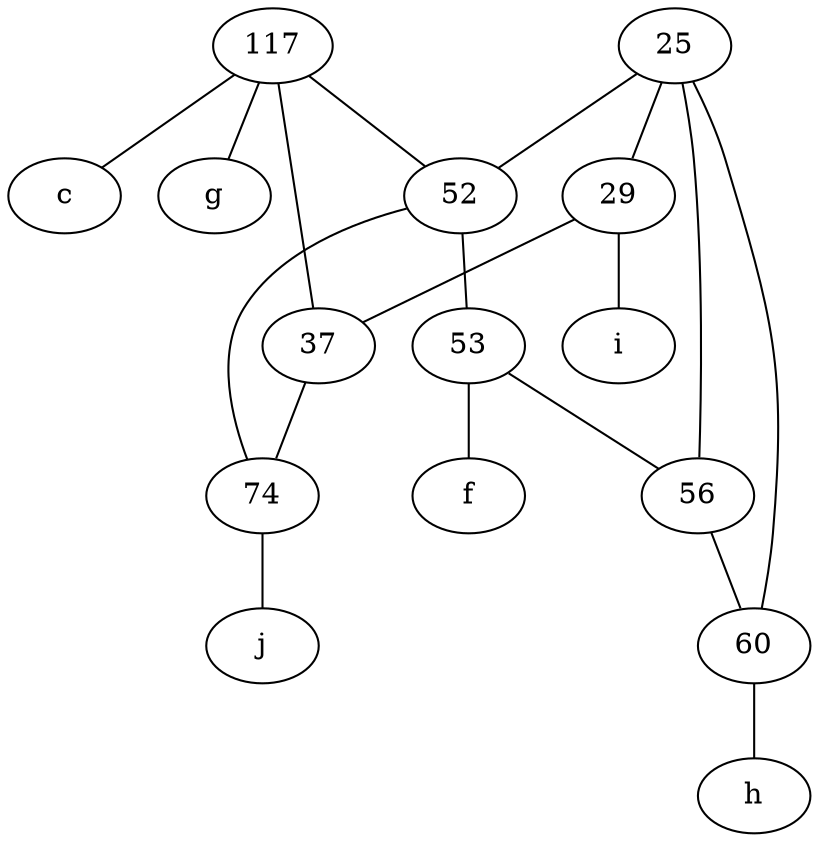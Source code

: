 graph {
	node [labelfontsize=50]
	j [pos="11.25,75.76667!"]
	37 [pos="12.86667,74.88333!"]
	c [pos="9.48333,76.31667!"]
	74 [pos="11.25,75.76667!"]
	g [pos="8.88333,76.6!"]
	h [pos="21.23333,81.63333!"]
	i [pos="15.48333,73.83333!"]
	52 [pos="12.97623,77.60329!"]
	53 [pos="13.13333,78.13333!"]
	117 [pos="9.48333,76.31667!"]
	56 [pos="15.5,80.05!"]
	25 [pos="15.86667,74.5!"]
	f [pos="13.13333,78.13333!"]
	60 [pos="21.23333,81.63333!"]
	29 [pos="15.48333,73.83333!"]
	117 -- 37
	37 -- 74
	117 -- 52
	53 -- f
	25 -- 60
	29 -- i
	117 -- g
	74 -- j
	56 -- 60
	60 -- h
	52 -- 74
	25 -- 52
	52 -- 53
	29 -- 37
	25 -- 29
	53 -- 56
	25 -- 56
	117 -- c
}
